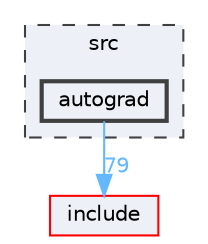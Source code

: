 digraph "src/autograd"
{
 // LATEX_PDF_SIZE
  bgcolor="transparent";
  edge [fontname=Helvetica,fontsize=10,labelfontname=Helvetica,labelfontsize=10];
  node [fontname=Helvetica,fontsize=10,shape=box,height=0.2,width=0.4];
  compound=true
  subgraph clusterdir_68267d1309a1af8e8297ef4c3efbcdba {
    graph [ bgcolor="#edf0f7", pencolor="grey25", label="src", fontname=Helvetica,fontsize=10 style="filled,dashed", URL="dir_68267d1309a1af8e8297ef4c3efbcdba.html",tooltip=""]
  dir_f15ed8be6b7b73eb08c4447cbc7aff4c [label="autograd", fillcolor="#edf0f7", color="grey25", style="filled,bold", URL="dir_f15ed8be6b7b73eb08c4447cbc7aff4c.html",tooltip=""];
  }
  dir_d44c64559bbebec7f509842c48db8b23 [label="include", fillcolor="#edf0f7", color="red", style="filled", URL="dir_d44c64559bbebec7f509842c48db8b23.html",tooltip=""];
  dir_f15ed8be6b7b73eb08c4447cbc7aff4c->dir_d44c64559bbebec7f509842c48db8b23 [headlabel="79", labeldistance=1.5 headhref="dir_000003_000017.html" color="steelblue1" fontcolor="steelblue1"];
}
